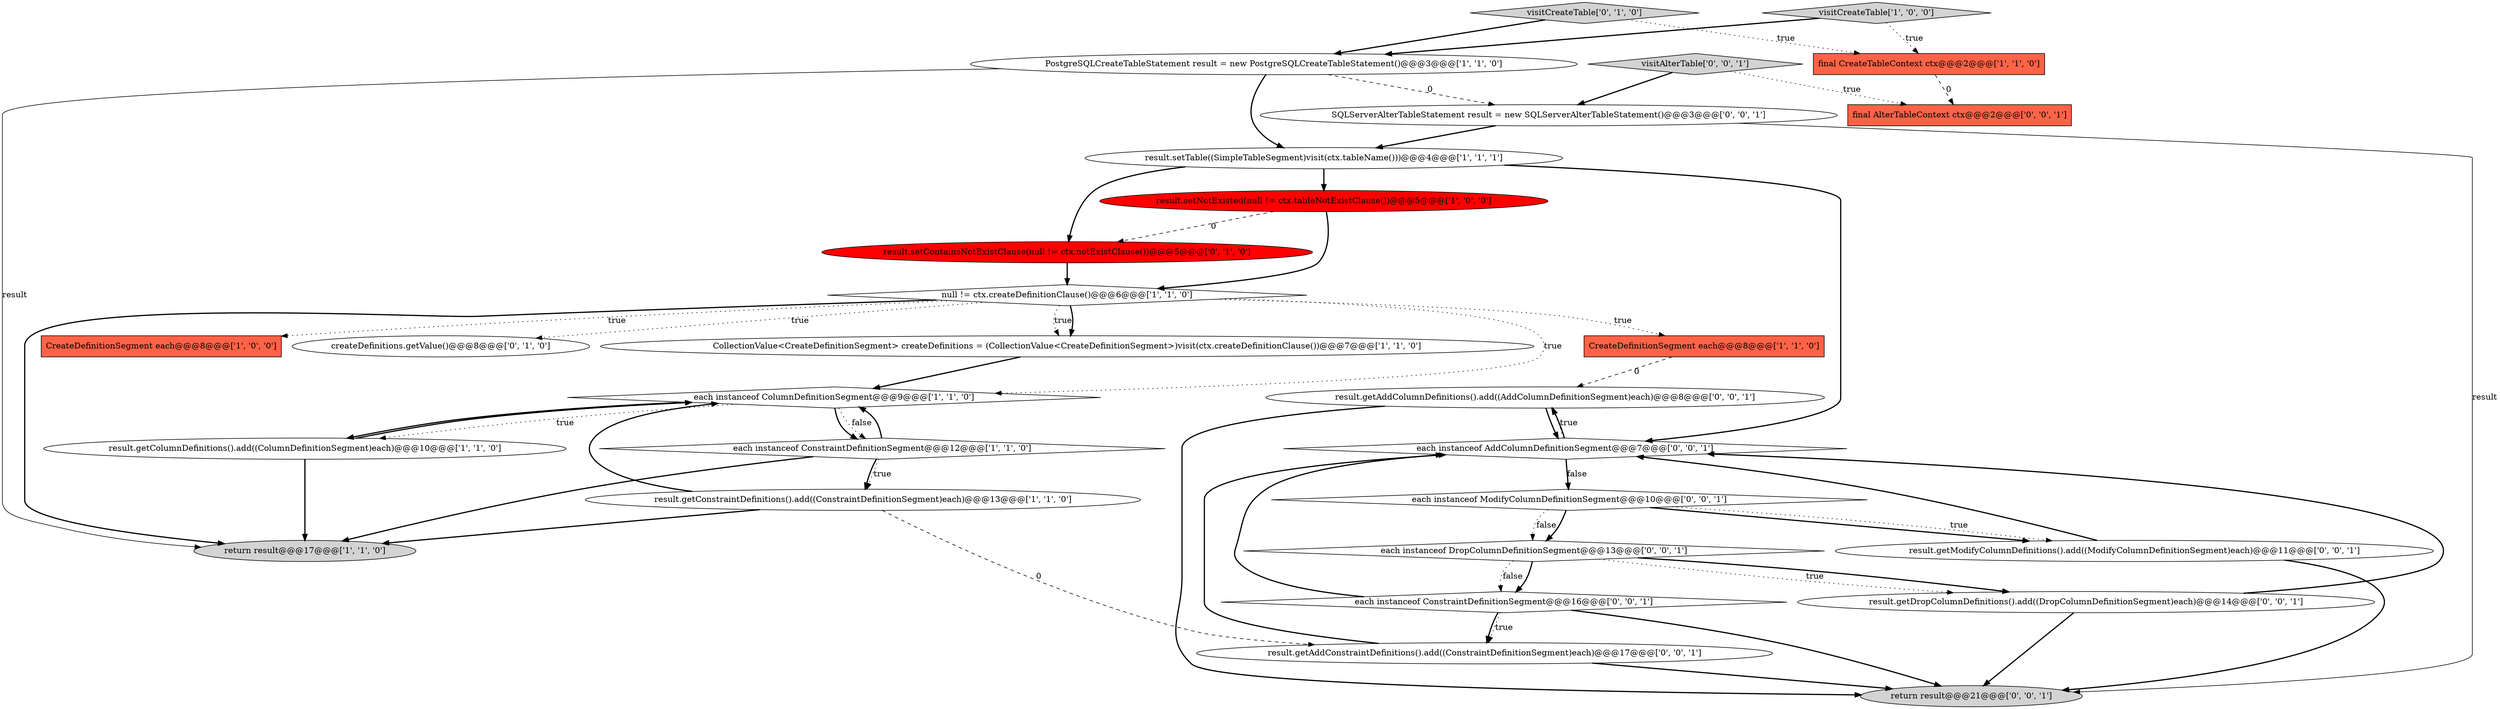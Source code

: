 digraph {
14 [style = filled, label = "createDefinitions.getValue()@@@8@@@['0', '1', '0']", fillcolor = white, shape = ellipse image = "AAA0AAABBB2BBB"];
15 [style = filled, label = "result.setContainsNotExistClause(null != ctx.notExistClause())@@@5@@@['0', '1', '0']", fillcolor = red, shape = ellipse image = "AAA1AAABBB2BBB"];
25 [style = filled, label = "each instanceof ModifyColumnDefinitionSegment@@@10@@@['0', '0', '1']", fillcolor = white, shape = diamond image = "AAA0AAABBB3BBB"];
1 [style = filled, label = "each instanceof ConstraintDefinitionSegment@@@12@@@['1', '1', '0']", fillcolor = white, shape = diamond image = "AAA0AAABBB1BBB"];
28 [style = filled, label = "result.getDropColumnDefinitions().add((DropColumnDefinitionSegment)each)@@@14@@@['0', '0', '1']", fillcolor = white, shape = ellipse image = "AAA0AAABBB3BBB"];
11 [style = filled, label = "CreateDefinitionSegment each@@@8@@@['1', '1', '0']", fillcolor = tomato, shape = box image = "AAA0AAABBB1BBB"];
4 [style = filled, label = "CollectionValue<CreateDefinitionSegment> createDefinitions = (CollectionValue<CreateDefinitionSegment>)visit(ctx.createDefinitionClause())@@@7@@@['1', '1', '0']", fillcolor = white, shape = ellipse image = "AAA0AAABBB1BBB"];
0 [style = filled, label = "result.getConstraintDefinitions().add((ConstraintDefinitionSegment)each)@@@13@@@['1', '1', '0']", fillcolor = white, shape = ellipse image = "AAA0AAABBB1BBB"];
20 [style = filled, label = "return result@@@21@@@['0', '0', '1']", fillcolor = lightgray, shape = ellipse image = "AAA0AAABBB3BBB"];
16 [style = filled, label = "visitCreateTable['0', '1', '0']", fillcolor = lightgray, shape = diamond image = "AAA0AAABBB2BBB"];
18 [style = filled, label = "each instanceof DropColumnDefinitionSegment@@@13@@@['0', '0', '1']", fillcolor = white, shape = diamond image = "AAA0AAABBB3BBB"];
6 [style = filled, label = "PostgreSQLCreateTableStatement result = new PostgreSQLCreateTableStatement()@@@3@@@['1', '1', '0']", fillcolor = white, shape = ellipse image = "AAA0AAABBB1BBB"];
21 [style = filled, label = "each instanceof AddColumnDefinitionSegment@@@7@@@['0', '0', '1']", fillcolor = white, shape = diamond image = "AAA0AAABBB3BBB"];
2 [style = filled, label = "result.setNotExisted(null != ctx.tableNotExistClause())@@@5@@@['1', '0', '0']", fillcolor = red, shape = ellipse image = "AAA1AAABBB1BBB"];
17 [style = filled, label = "result.getAddColumnDefinitions().add((AddColumnDefinitionSegment)each)@@@8@@@['0', '0', '1']", fillcolor = white, shape = ellipse image = "AAA0AAABBB3BBB"];
13 [style = filled, label = "null != ctx.createDefinitionClause()@@@6@@@['1', '1', '0']", fillcolor = white, shape = diamond image = "AAA0AAABBB1BBB"];
23 [style = filled, label = "result.getAddConstraintDefinitions().add((ConstraintDefinitionSegment)each)@@@17@@@['0', '0', '1']", fillcolor = white, shape = ellipse image = "AAA0AAABBB3BBB"];
8 [style = filled, label = "return result@@@17@@@['1', '1', '0']", fillcolor = lightgray, shape = ellipse image = "AAA0AAABBB1BBB"];
19 [style = filled, label = "each instanceof ConstraintDefinitionSegment@@@16@@@['0', '0', '1']", fillcolor = white, shape = diamond image = "AAA0AAABBB3BBB"];
3 [style = filled, label = "final CreateTableContext ctx@@@2@@@['1', '1', '0']", fillcolor = tomato, shape = box image = "AAA0AAABBB1BBB"];
22 [style = filled, label = "result.getModifyColumnDefinitions().add((ModifyColumnDefinitionSegment)each)@@@11@@@['0', '0', '1']", fillcolor = white, shape = ellipse image = "AAA0AAABBB3BBB"];
27 [style = filled, label = "visitAlterTable['0', '0', '1']", fillcolor = lightgray, shape = diamond image = "AAA0AAABBB3BBB"];
12 [style = filled, label = "visitCreateTable['1', '0', '0']", fillcolor = lightgray, shape = diamond image = "AAA0AAABBB1BBB"];
7 [style = filled, label = "each instanceof ColumnDefinitionSegment@@@9@@@['1', '1', '0']", fillcolor = white, shape = diamond image = "AAA0AAABBB1BBB"];
26 [style = filled, label = "SQLServerAlterTableStatement result = new SQLServerAlterTableStatement()@@@3@@@['0', '0', '1']", fillcolor = white, shape = ellipse image = "AAA0AAABBB3BBB"];
9 [style = filled, label = "result.getColumnDefinitions().add((ColumnDefinitionSegment)each)@@@10@@@['1', '1', '0']", fillcolor = white, shape = ellipse image = "AAA0AAABBB1BBB"];
5 [style = filled, label = "result.setTable((SimpleTableSegment)visit(ctx.tableName()))@@@4@@@['1', '1', '1']", fillcolor = white, shape = ellipse image = "AAA0AAABBB1BBB"];
10 [style = filled, label = "CreateDefinitionSegment each@@@8@@@['1', '0', '0']", fillcolor = tomato, shape = box image = "AAA0AAABBB1BBB"];
24 [style = filled, label = "final AlterTableContext ctx@@@2@@@['0', '0', '1']", fillcolor = tomato, shape = box image = "AAA0AAABBB3BBB"];
12->3 [style = dotted, label="true"];
23->20 [style = bold, label=""];
15->13 [style = bold, label=""];
25->18 [style = dotted, label="false"];
7->1 [style = bold, label=""];
1->8 [style = bold, label=""];
25->22 [style = bold, label=""];
28->20 [style = bold, label=""];
26->5 [style = bold, label=""];
16->6 [style = bold, label=""];
19->20 [style = bold, label=""];
0->23 [style = dashed, label="0"];
3->24 [style = dashed, label="0"];
25->18 [style = bold, label=""];
18->19 [style = bold, label=""];
22->21 [style = bold, label=""];
6->8 [style = solid, label="result"];
5->15 [style = bold, label=""];
19->23 [style = dotted, label="true"];
21->17 [style = dotted, label="true"];
1->0 [style = bold, label=""];
13->7 [style = dotted, label="true"];
21->25 [style = bold, label=""];
7->9 [style = dotted, label="true"];
27->24 [style = dotted, label="true"];
9->7 [style = bold, label=""];
9->8 [style = bold, label=""];
12->6 [style = bold, label=""];
13->10 [style = dotted, label="true"];
1->7 [style = bold, label=""];
16->3 [style = dotted, label="true"];
18->28 [style = bold, label=""];
4->7 [style = bold, label=""];
0->7 [style = bold, label=""];
2->13 [style = bold, label=""];
2->15 [style = dashed, label="0"];
7->9 [style = bold, label=""];
5->21 [style = bold, label=""];
6->5 [style = bold, label=""];
5->2 [style = bold, label=""];
28->21 [style = bold, label=""];
27->26 [style = bold, label=""];
22->20 [style = bold, label=""];
23->21 [style = bold, label=""];
21->25 [style = dotted, label="false"];
6->26 [style = dashed, label="0"];
18->28 [style = dotted, label="true"];
19->23 [style = bold, label=""];
0->8 [style = bold, label=""];
25->22 [style = dotted, label="true"];
18->19 [style = dotted, label="false"];
13->11 [style = dotted, label="true"];
1->0 [style = dotted, label="true"];
13->8 [style = bold, label=""];
7->1 [style = dotted, label="false"];
13->14 [style = dotted, label="true"];
11->17 [style = dashed, label="0"];
21->17 [style = bold, label=""];
17->21 [style = bold, label=""];
26->20 [style = solid, label="result"];
13->4 [style = dotted, label="true"];
17->20 [style = bold, label=""];
13->4 [style = bold, label=""];
19->21 [style = bold, label=""];
}
